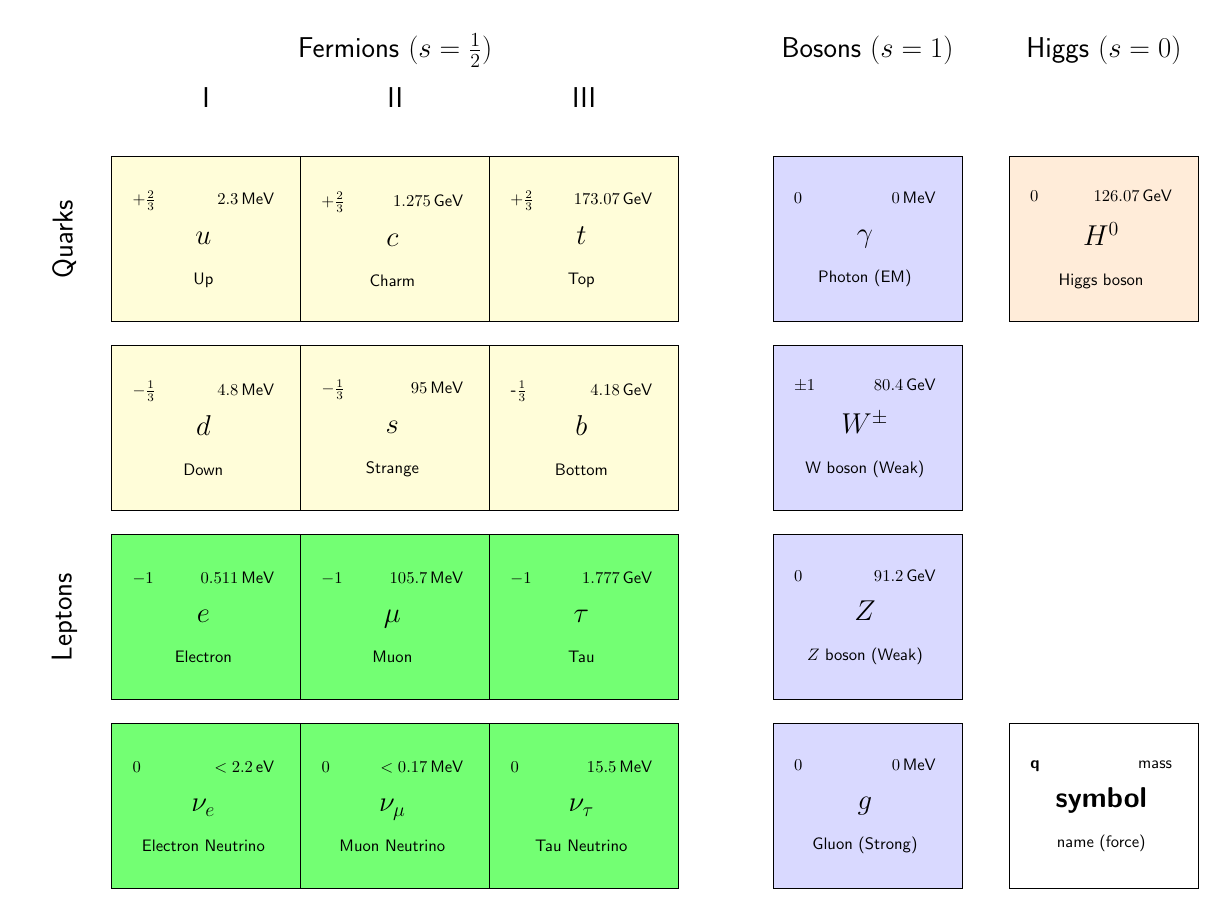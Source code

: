 % -*- root: ../../Thesis.tex -*-
\newcommand{\CommonElementTextFormat}[4]
{
  \begin{minipage}{3cm}
    \centering
      {\textbf{#1} \hfill #2}%
      \linebreak \linebreak
      {\textbf{#3}}%
      \linebreak \linebreak
      {{#4}}
  \end{minipage}
}

\newcommand{\NaturalElementTextFormat}[4]
{
  \CommonElementTextFormat{#1}{#2}{\LARGE {#3}}{#4}
}

\begin{tikzpicture}[font=\sffamily, scale=0.6, transform shape]
  \tikzstyle{FermionFill} = [fill=yellow!15]
  \tikzstyle{QuarkFill} = [fill=yellow!15]
  \tikzstyle{LeptonFill} = [fill=green!55]
  
  \tikzstyle{Fermion} = [draw=black, FermionFill, minimum width=4cm, minimum height=3.5cm, node distance=4cm]
  
  \tikzstyle{Quark} = [Fermion, QuarkFill]
  \tikzstyle{Lepton} = [Fermion, LeptonFill]

  \tikzstyle{GenerationLabel} = [font={\sffamily\LARGE}, minimum width=2.75cm, node distance=3.0cm]

  \node[name=Up, Quark] {\NaturalElementTextFormat{$+\frac{2}{3}$}{$2.3$\,MeV}{$u$}{Up}};
  \node[name=Down, below of=Up, Quark] {\NaturalElementTextFormat{$-\frac{1}{3}$}{$4.8$\,MeV}{$d$}{Down}};
  \node[name=Charm, right of=Up, Quark] {\NaturalElementTextFormat{$+\frac{2}{3}$}{$1.275$\,GeV}{$c$}{Charm}};
  \node[name=Strange, below of=Charm, Quark] {\NaturalElementTextFormat{$-\frac{1}{3}$}{$95$\,MeV}{$s$}{Strange}};
  \node[name=Top, right of=Charm, Quark] {\NaturalElementTextFormat{$+\frac{2}{3}$}{$173.07$\,GeV}{$t$}{Top}};
  \node[name=Bottom, below of=Top, Quark] {\NaturalElementTextFormat{-$\frac{1}{3}$}{$4.18$\,GeV}{$b$}{Bottom}};
  
  \node[name=Electron, below of=Down, Lepton] {\NaturalElementTextFormat{$-1$}{$0.511$\,MeV}{$e$}{Electron}};
  \node[name=Electron Neutrino, below of=Electron, Lepton] {\NaturalElementTextFormat{$0$}{$<2.2$\,eV}{$\nu_{e}$}{Electron Neutrino}};
  \node[name=Muon, right of=Electron, Lepton] {\NaturalElementTextFormat{$-1$}{$105.7$\,MeV}{$\mu$}{Muon}};
  \node[name=Muon Neutrino, below of=Muon, Lepton] {\NaturalElementTextFormat{$0$}{$<0.17$\,MeV}{$\nu_{\mu}$}{Muon Neutrino}};
  \node[name=Tau, right of=Muon, Lepton] {\NaturalElementTextFormat{$-1$}{$1.777$\,GeV}{$\tau$}{Tau}};
  \node[name=Tau Neutrino, below of=Tau, Lepton] {\NaturalElementTextFormat{$0$}{$15.5$\,MeV}{$\nu_{\tau}$}{Tau Neutrino}};

  \node[name=Generation1, above of=Up, GenerationLabel] {I};
  \node[name=Generation2, above of=Charm, GenerationLabel] {II};
  \node[name=Generation3, above of=Top, GenerationLabel] {III};

  \node[name=FermionName, above of=Generation2, GenerationLabel, node distance=1cm] {Fermions $(s=\frac{1}{2})$};

  \node[name=LeptonLabel, left of=Electron, GenerationLabel, rotate=90]{Leptons};
  \node[name=QuarkLabel, left of=Up, GenerationLabel, rotate=90]{Quarks};

  \tikzstyle{BosonFill} = [fill=blue!15]
  \tikzstyle{HiggsFill} = [fill=orange!15]
  \tikzstyle{Boson} = [draw=black, BosonFill, minimum width=4cm, minimum height=3.5cm, node distance=4cm]
  \tikzstyle{Higgs} = [Boson, HiggsFill]

  \node[name=Photon, Boson, right of=Top, xshift=2cm] {\NaturalElementTextFormat{$0$}{$0$\,MeV}{$\gamma$}{Photon (EM)}};
  \node[name=W, below of=Photon, Boson] {\NaturalElementTextFormat{$\pm1$}{$80.4$\,GeV}{$W^{\pm}$}{W boson (Weak)}};
  \node[name=Z, below of=W, Boson] {\NaturalElementTextFormat{$0$}{$91.2$\,GeV}{$Z$}{$Z$ boson (Weak)}};
  \node[name=Gluon, below of=Z, Boson] {\NaturalElementTextFormat{$0$}{$0$\,MeV}{$g$}{Gluon (Strong)}};
  \node[name=Higgs, right of=Photon, Higgs, xshift=1cm] {\NaturalElementTextFormat{$0$}{$126.07$\,GeV}{$H^{0}$}{Higgs boson}};
  \node[name=Legend, right of=Gluon, Boson, fill=white, xshift=1cm] {\NaturalElementTextFormat{q}{mass}{symbol}{name (force)}};
  
  \node[name=QuarkLabel, above of=Photon, GenerationLabel, node distance=4cm]{Bosons $(s=1)$};
  \node[name=QuarkLabel, above of=Higgs, GenerationLabel, node distance=4cm]{Higgs $(s=0)$};
\end{tikzpicture}